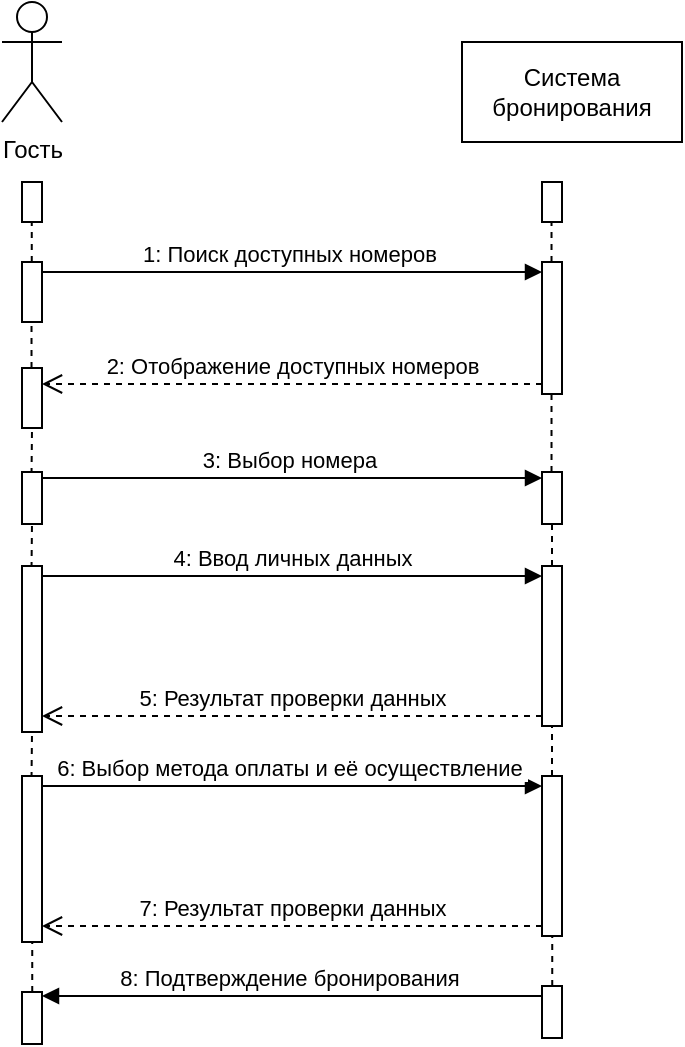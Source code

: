<mxfile version="24.7.16">
  <diagram name="Page-1" id="13e1069c-82ec-6db2-03f1-153e76fe0fe0">
    <mxGraphModel dx="1434" dy="762" grid="1" gridSize="13" guides="1" tooltips="1" connect="1" arrows="1" fold="1" page="1" pageScale="1" pageWidth="1100" pageHeight="850" background="none" math="0" shadow="0">
      <root>
        <mxCell id="0" />
        <mxCell id="1" parent="0" />
        <mxCell id="xD_ge2HCjsT-JVDeJxe6-1" value="Гость" style="shape=umlActor;verticalLabelPosition=bottom;verticalAlign=top;html=1;" parent="1" vertex="1">
          <mxGeometry x="210" y="90" width="30" height="60" as="geometry" />
        </mxCell>
        <mxCell id="xD_ge2HCjsT-JVDeJxe6-2" value="Система бронирования" style="html=1;whiteSpace=wrap;" parent="1" vertex="1">
          <mxGeometry x="440" y="110" width="110" height="50" as="geometry" />
        </mxCell>
        <mxCell id="xD_ge2HCjsT-JVDeJxe6-4" value="" style="html=1;points=[[0,0,0,0,5],[0,1,0,0,-5],[1,0,0,0,5],[1,1,0,0,-5]];perimeter=orthogonalPerimeter;outlineConnect=0;targetShapes=umlLifeline;portConstraint=eastwest;newEdgeStyle={&quot;curved&quot;:0,&quot;rounded&quot;:0};" parent="1" vertex="1">
          <mxGeometry x="220" y="220" width="10" height="30" as="geometry" />
        </mxCell>
        <mxCell id="xD_ge2HCjsT-JVDeJxe6-8" value="" style="html=1;points=[[0,0,0,0,5],[0,1,0,0,-5],[1,0,0,0,5],[1,1,0,0,-5]];perimeter=orthogonalPerimeter;outlineConnect=0;targetShapes=umlLifeline;portConstraint=eastwest;newEdgeStyle={&quot;curved&quot;:0,&quot;rounded&quot;:0};" parent="1" vertex="1">
          <mxGeometry x="480" y="220" width="10" height="66" as="geometry" />
        </mxCell>
        <mxCell id="xD_ge2HCjsT-JVDeJxe6-9" value="1: Поиск доступных номеров&amp;nbsp;" style="html=1;verticalAlign=bottom;endArrow=block;curved=0;rounded=0;entryX=0;entryY=0;entryDx=0;entryDy=5;exitX=1;exitY=0;exitDx=0;exitDy=5;exitPerimeter=0;" parent="1" source="xD_ge2HCjsT-JVDeJxe6-4" target="xD_ge2HCjsT-JVDeJxe6-8" edge="1">
          <mxGeometry relative="1" as="geometry">
            <mxPoint x="410" y="225" as="sourcePoint" />
          </mxGeometry>
        </mxCell>
        <mxCell id="xD_ge2HCjsT-JVDeJxe6-10" value="2: Отображение доступных номеров" style="html=1;verticalAlign=bottom;endArrow=open;dashed=1;endSize=8;curved=0;rounded=0;exitX=0;exitY=1;exitDx=0;exitDy=-5;" parent="1" source="xD_ge2HCjsT-JVDeJxe6-8" target="xD_ge2HCjsT-JVDeJxe6-15" edge="1">
          <mxGeometry relative="1" as="geometry">
            <mxPoint x="410" y="295" as="targetPoint" />
          </mxGeometry>
        </mxCell>
        <mxCell id="xD_ge2HCjsT-JVDeJxe6-11" value="" style="html=1;points=[[0,0,0,0,5],[0,1,0,0,-5],[1,0,0,0,5],[1,1,0,0,-5]];perimeter=orthogonalPerimeter;outlineConnect=0;targetShapes=umlLifeline;portConstraint=eastwest;newEdgeStyle={&quot;curved&quot;:0,&quot;rounded&quot;:0};" parent="1" vertex="1">
          <mxGeometry x="220" y="180" width="10" height="20" as="geometry" />
        </mxCell>
        <mxCell id="xD_ge2HCjsT-JVDeJxe6-14" value="" style="endArrow=none;dashed=1;html=1;rounded=0;" parent="1" edge="1">
          <mxGeometry width="50" height="50" relative="1" as="geometry">
            <mxPoint x="224.88" y="220" as="sourcePoint" />
            <mxPoint x="224.88" y="200" as="targetPoint" />
          </mxGeometry>
        </mxCell>
        <mxCell id="xD_ge2HCjsT-JVDeJxe6-15" value="" style="html=1;points=[[0,0,0,0,5],[0,1,0,0,-5],[1,0,0,0,5],[1,1,0,0,-5]];perimeter=orthogonalPerimeter;outlineConnect=0;targetShapes=umlLifeline;portConstraint=eastwest;newEdgeStyle={&quot;curved&quot;:0,&quot;rounded&quot;:0};" parent="1" vertex="1">
          <mxGeometry x="220" y="273" width="10" height="30" as="geometry" />
        </mxCell>
        <mxCell id="xD_ge2HCjsT-JVDeJxe6-16" value="" style="endArrow=none;dashed=1;html=1;rounded=0;" parent="1" target="xD_ge2HCjsT-JVDeJxe6-4" edge="1">
          <mxGeometry width="50" height="50" relative="1" as="geometry">
            <mxPoint x="224.76" y="273" as="sourcePoint" />
            <mxPoint x="224.76" y="253" as="targetPoint" />
          </mxGeometry>
        </mxCell>
        <mxCell id="xD_ge2HCjsT-JVDeJxe6-17" value="" style="endArrow=none;dashed=1;html=1;rounded=0;" parent="1" edge="1">
          <mxGeometry width="50" height="50" relative="1" as="geometry">
            <mxPoint x="224.76" y="326" as="sourcePoint" />
            <mxPoint x="225" y="303" as="targetPoint" />
          </mxGeometry>
        </mxCell>
        <mxCell id="xD_ge2HCjsT-JVDeJxe6-18" value="" style="html=1;points=[[0,0,0,0,5],[0,1,0,0,-5],[1,0,0,0,5],[1,1,0,0,-5]];perimeter=orthogonalPerimeter;outlineConnect=0;targetShapes=umlLifeline;portConstraint=eastwest;newEdgeStyle={&quot;curved&quot;:0,&quot;rounded&quot;:0};" parent="1" vertex="1">
          <mxGeometry x="480" y="180" width="10" height="20" as="geometry" />
        </mxCell>
        <mxCell id="xD_ge2HCjsT-JVDeJxe6-19" value="" style="endArrow=none;dashed=1;html=1;rounded=0;" parent="1" edge="1">
          <mxGeometry width="50" height="50" relative="1" as="geometry">
            <mxPoint x="484.76" y="220" as="sourcePoint" />
            <mxPoint x="484.76" y="200" as="targetPoint" />
          </mxGeometry>
        </mxCell>
        <mxCell id="xD_ge2HCjsT-JVDeJxe6-20" value="" style="html=1;points=[[0,0,0,0,5],[0,1,0,0,-5],[1,0,0,0,5],[1,1,0,0,-5]];perimeter=orthogonalPerimeter;outlineConnect=0;targetShapes=umlLifeline;portConstraint=eastwest;newEdgeStyle={&quot;curved&quot;:0,&quot;rounded&quot;:0};" parent="1" vertex="1">
          <mxGeometry x="220" y="325" width="10" height="26" as="geometry" />
        </mxCell>
        <mxCell id="xD_ge2HCjsT-JVDeJxe6-21" value="" style="html=1;points=[[0,0,0,0,5],[0,1,0,0,-5],[1,0,0,0,5],[1,1,0,0,-5]];perimeter=orthogonalPerimeter;outlineConnect=0;targetShapes=umlLifeline;portConstraint=eastwest;newEdgeStyle={&quot;curved&quot;:0,&quot;rounded&quot;:0};" parent="1" vertex="1">
          <mxGeometry x="480" y="325" width="10" height="26" as="geometry" />
        </mxCell>
        <mxCell id="xD_ge2HCjsT-JVDeJxe6-22" value="" style="endArrow=none;dashed=1;html=1;rounded=0;" parent="1" source="xD_ge2HCjsT-JVDeJxe6-21" edge="1">
          <mxGeometry width="50" height="50" relative="1" as="geometry">
            <mxPoint x="484.76" y="306" as="sourcePoint" />
            <mxPoint x="484.76" y="286" as="targetPoint" />
          </mxGeometry>
        </mxCell>
        <mxCell id="xD_ge2HCjsT-JVDeJxe6-23" value="3: Выбор номера&amp;nbsp;" style="html=1;verticalAlign=bottom;endArrow=block;curved=0;rounded=0;entryX=0;entryY=0;entryDx=0;entryDy=5;exitX=1;exitY=0;exitDx=0;exitDy=5;exitPerimeter=0;" parent="1" edge="1">
          <mxGeometry relative="1" as="geometry">
            <mxPoint x="230" y="328" as="sourcePoint" />
            <mxPoint x="480" y="328" as="targetPoint" />
          </mxGeometry>
        </mxCell>
        <mxCell id="xD_ge2HCjsT-JVDeJxe6-24" value="" style="endArrow=none;dashed=1;html=1;rounded=0;" parent="1" edge="1">
          <mxGeometry width="50" height="50" relative="1" as="geometry">
            <mxPoint x="224.76" y="373" as="sourcePoint" />
            <mxPoint x="225" y="350" as="targetPoint" />
          </mxGeometry>
        </mxCell>
        <mxCell id="xD_ge2HCjsT-JVDeJxe6-25" value="" style="html=1;points=[[0,0,0,0,5],[0,1,0,0,-5],[1,0,0,0,5],[1,1,0,0,-5]];perimeter=orthogonalPerimeter;outlineConnect=0;targetShapes=umlLifeline;portConstraint=eastwest;newEdgeStyle={&quot;curved&quot;:0,&quot;rounded&quot;:0};" parent="1" vertex="1">
          <mxGeometry x="220" y="372" width="10" height="83" as="geometry" />
        </mxCell>
        <mxCell id="xD_ge2HCjsT-JVDeJxe6-27" value="" style="endArrow=none;dashed=1;html=1;rounded=0;" parent="1" edge="1">
          <mxGeometry width="50" height="50" relative="1" as="geometry">
            <mxPoint x="485" y="372" as="sourcePoint" />
            <mxPoint x="485" y="351" as="targetPoint" />
          </mxGeometry>
        </mxCell>
        <mxCell id="xD_ge2HCjsT-JVDeJxe6-29" value="" style="html=1;points=[[0,0,0,0,5],[0,1,0,0,-5],[1,0,0,0,5],[1,1,0,0,-5]];perimeter=orthogonalPerimeter;outlineConnect=0;targetShapes=umlLifeline;portConstraint=eastwest;newEdgeStyle={&quot;curved&quot;:0,&quot;rounded&quot;:0};" parent="1" vertex="1">
          <mxGeometry x="480" y="372" width="10" height="80" as="geometry" />
        </mxCell>
        <mxCell id="xD_ge2HCjsT-JVDeJxe6-30" value="4: Ввод личных данных" style="html=1;verticalAlign=bottom;endArrow=block;curved=0;rounded=0;entryX=0;entryY=0;entryDx=0;entryDy=5;" parent="1" source="xD_ge2HCjsT-JVDeJxe6-25" target="xD_ge2HCjsT-JVDeJxe6-29" edge="1">
          <mxGeometry relative="1" as="geometry">
            <mxPoint x="410" y="377" as="sourcePoint" />
          </mxGeometry>
        </mxCell>
        <mxCell id="xD_ge2HCjsT-JVDeJxe6-31" value="5: Результат проверки данных" style="html=1;verticalAlign=bottom;endArrow=open;dashed=1;endSize=8;curved=0;rounded=0;exitX=0;exitY=1;exitDx=0;exitDy=-5;" parent="1" source="xD_ge2HCjsT-JVDeJxe6-29" target="xD_ge2HCjsT-JVDeJxe6-25" edge="1">
          <mxGeometry relative="1" as="geometry">
            <mxPoint x="410" y="447" as="targetPoint" />
          </mxGeometry>
        </mxCell>
        <mxCell id="xD_ge2HCjsT-JVDeJxe6-33" value="" style="endArrow=none;dashed=1;html=1;rounded=0;" parent="1" edge="1">
          <mxGeometry width="50" height="50" relative="1" as="geometry">
            <mxPoint x="224.76" y="478" as="sourcePoint" />
            <mxPoint x="225" y="455" as="targetPoint" />
          </mxGeometry>
        </mxCell>
        <mxCell id="xD_ge2HCjsT-JVDeJxe6-34" value="" style="html=1;points=[[0,0,0,0,5],[0,1,0,0,-5],[1,0,0,0,5],[1,1,0,0,-5]];perimeter=orthogonalPerimeter;outlineConnect=0;targetShapes=umlLifeline;portConstraint=eastwest;newEdgeStyle={&quot;curved&quot;:0,&quot;rounded&quot;:0};" parent="1" vertex="1">
          <mxGeometry x="220" y="477" width="10" height="83" as="geometry" />
        </mxCell>
        <mxCell id="xD_ge2HCjsT-JVDeJxe6-35" value="" style="endArrow=none;dashed=1;html=1;rounded=0;" parent="1" target="xD_ge2HCjsT-JVDeJxe6-29" edge="1">
          <mxGeometry width="50" height="50" relative="1" as="geometry">
            <mxPoint x="485" y="477" as="sourcePoint" />
            <mxPoint x="485" y="456" as="targetPoint" />
          </mxGeometry>
        </mxCell>
        <mxCell id="xD_ge2HCjsT-JVDeJxe6-36" value="" style="html=1;points=[[0,0,0,0,5],[0,1,0,0,-5],[1,0,0,0,5],[1,1,0,0,-5]];perimeter=orthogonalPerimeter;outlineConnect=0;targetShapes=umlLifeline;portConstraint=eastwest;newEdgeStyle={&quot;curved&quot;:0,&quot;rounded&quot;:0};" parent="1" vertex="1">
          <mxGeometry x="480" y="477" width="10" height="80" as="geometry" />
        </mxCell>
        <mxCell id="xD_ge2HCjsT-JVDeJxe6-37" value="6: Выбор метода оплаты и её осуществление&amp;nbsp;" style="html=1;verticalAlign=bottom;endArrow=block;curved=0;rounded=0;entryX=0;entryY=0;entryDx=0;entryDy=5;" parent="1" source="xD_ge2HCjsT-JVDeJxe6-34" target="xD_ge2HCjsT-JVDeJxe6-36" edge="1">
          <mxGeometry relative="1" as="geometry">
            <mxPoint x="410" y="482" as="sourcePoint" />
          </mxGeometry>
        </mxCell>
        <mxCell id="xD_ge2HCjsT-JVDeJxe6-38" value="7: Результат проверки данных" style="html=1;verticalAlign=bottom;endArrow=open;dashed=1;endSize=8;curved=0;rounded=0;exitX=0;exitY=1;exitDx=0;exitDy=-5;" parent="1" source="xD_ge2HCjsT-JVDeJxe6-36" target="xD_ge2HCjsT-JVDeJxe6-34" edge="1">
          <mxGeometry relative="1" as="geometry">
            <mxPoint x="410" y="552" as="targetPoint" />
          </mxGeometry>
        </mxCell>
        <mxCell id="xD_ge2HCjsT-JVDeJxe6-39" value="" style="endArrow=none;dashed=1;html=1;rounded=0;" parent="1" source="xD_ge2HCjsT-JVDeJxe6-40" edge="1">
          <mxGeometry width="50" height="50" relative="1" as="geometry">
            <mxPoint x="224.88" y="583" as="sourcePoint" />
            <mxPoint x="225.12" y="560" as="targetPoint" />
          </mxGeometry>
        </mxCell>
        <mxCell id="xD_ge2HCjsT-JVDeJxe6-40" value="" style="html=1;points=[[0,0,0,0,5],[0,1,0,0,-5],[1,0,0,0,5],[1,1,0,0,-5]];perimeter=orthogonalPerimeter;outlineConnect=0;targetShapes=umlLifeline;portConstraint=eastwest;newEdgeStyle={&quot;curved&quot;:0,&quot;rounded&quot;:0};" parent="1" vertex="1">
          <mxGeometry x="220" y="585" width="10" height="26" as="geometry" />
        </mxCell>
        <mxCell id="xD_ge2HCjsT-JVDeJxe6-41" value="" style="endArrow=none;dashed=1;html=1;rounded=0;" parent="1" source="xD_ge2HCjsT-JVDeJxe6-42" edge="1">
          <mxGeometry width="50" height="50" relative="1" as="geometry">
            <mxPoint x="484.88" y="580" as="sourcePoint" />
            <mxPoint x="485.12" y="557" as="targetPoint" />
          </mxGeometry>
        </mxCell>
        <mxCell id="xD_ge2HCjsT-JVDeJxe6-42" value="" style="html=1;points=[[0,0,0,0,5],[0,1,0,0,-5],[1,0,0,0,5],[1,1,0,0,-5]];perimeter=orthogonalPerimeter;outlineConnect=0;targetShapes=umlLifeline;portConstraint=eastwest;newEdgeStyle={&quot;curved&quot;:0,&quot;rounded&quot;:0};" parent="1" vertex="1">
          <mxGeometry x="480" y="582" width="10" height="26" as="geometry" />
        </mxCell>
        <mxCell id="xD_ge2HCjsT-JVDeJxe6-43" value="8: Подтверждение бронирования&amp;nbsp;" style="html=1;verticalAlign=bottom;endArrow=block;curved=0;rounded=0;exitX=0;exitY=0;exitDx=0;exitDy=5;exitPerimeter=0;" parent="1" source="xD_ge2HCjsT-JVDeJxe6-42" target="xD_ge2HCjsT-JVDeJxe6-40" edge="1">
          <mxGeometry relative="1" as="geometry">
            <mxPoint x="477" y="584.996" as="sourcePoint" />
            <mxPoint x="230" y="584.996" as="targetPoint" />
          </mxGeometry>
        </mxCell>
      </root>
    </mxGraphModel>
  </diagram>
</mxfile>
